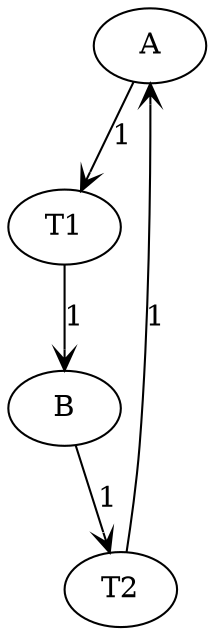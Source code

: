 digraph Losange {
	    	A -> T1 [arrowhead=vee label=1]
	    	T1 -> B [arrowhead=vee label=1]
	    	B -> T2 [arrowhead=vee label=1]
	    	T2 -> A [arrowhead=vee label=1]
}

